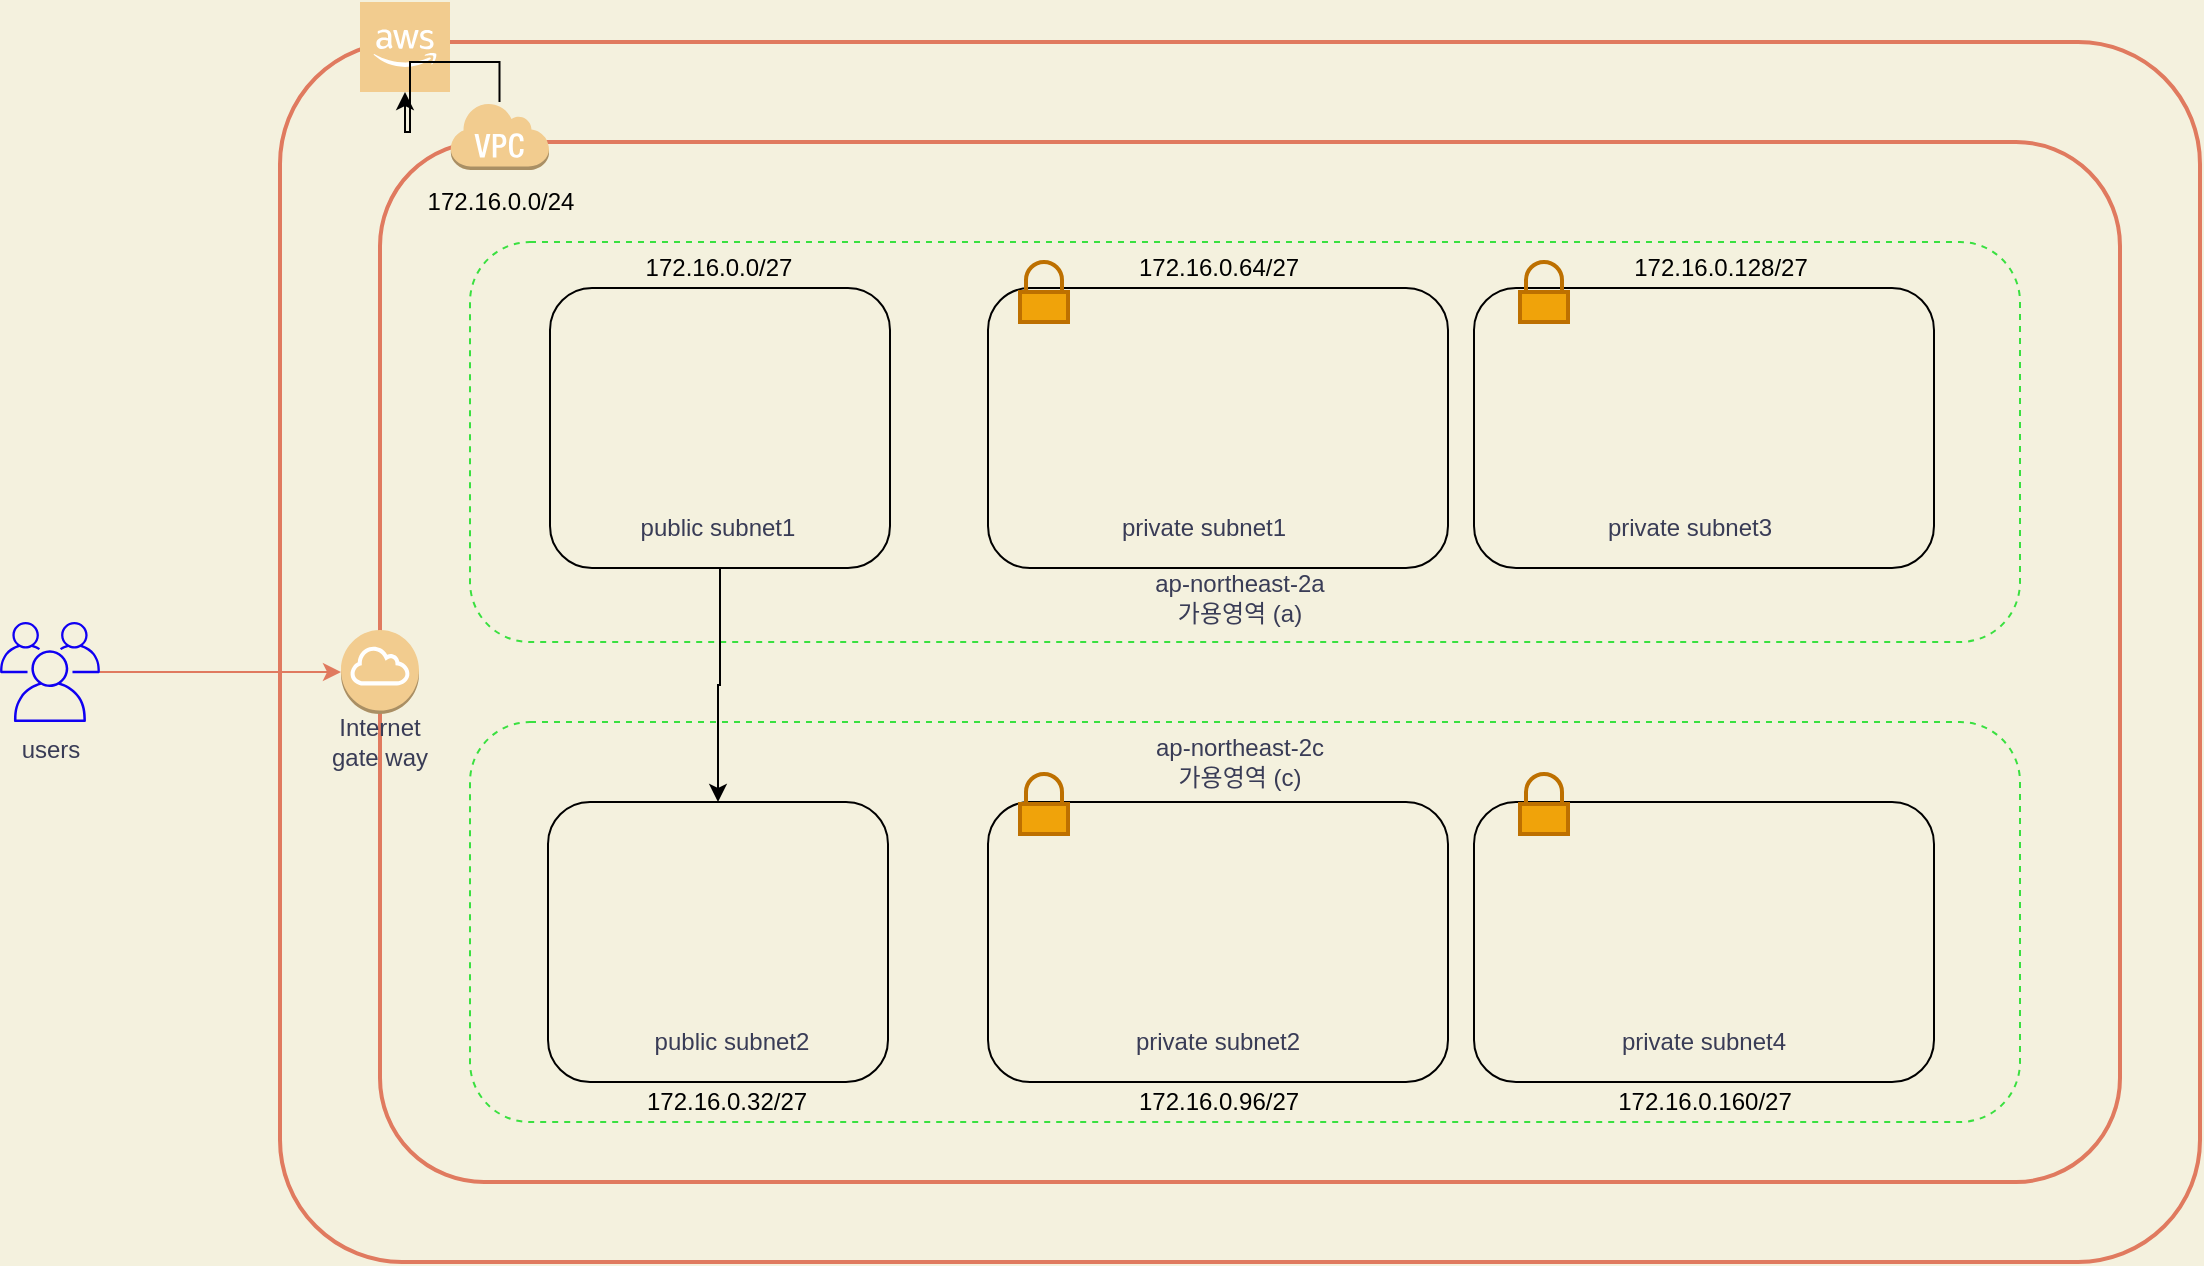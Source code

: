 <mxfile>
    <diagram id="B1QZIku5PuJIJDanYwqX" name="페이지-1">
        <mxGraphModel dx="1206" dy="764" grid="1" gridSize="10" guides="1" tooltips="1" connect="1" arrows="1" fold="1" page="1" pageScale="1" pageWidth="827" pageHeight="1169" background="#F4F1DE" math="0" shadow="0">
            <root>
                <mxCell id="0"/>
                <mxCell id="1" parent="0"/>
                <mxCell id="9" value="" style="arcSize=10;dashed=0;fillColor=none;strokeWidth=2;rounded=1;strokeColor=#E07A5F;fontColor=#393C56;" parent="1" vertex="1">
                    <mxGeometry x="380" y="180" width="960" height="610" as="geometry"/>
                </mxCell>
                <mxCell id="13" value="" style="arcSize=10;dashed=0;fillColor=none;strokeWidth=2;rounded=1;strokeColor=#E07A5F;fontColor=#393C56;" parent="1" vertex="1">
                    <mxGeometry x="430" y="230" width="870" height="520" as="geometry"/>
                </mxCell>
                <mxCell id="19" value="" style="whiteSpace=wrap;html=1;dashed=1;fillColor=none;rounded=1;fontColor=#393C56;strokeColor=#3AE040;" parent="1" vertex="1">
                    <mxGeometry x="475" y="520" width="775" height="200" as="geometry"/>
                </mxCell>
                <mxCell id="38" value="" style="rounded=1;whiteSpace=wrap;html=1;sketch=0;fontColor=#393C56;fillColor=none;strokeColor=#000000;" vertex="1" parent="1">
                    <mxGeometry x="977" y="560" width="230" height="140" as="geometry"/>
                </mxCell>
                <mxCell id="34" value="" style="rounded=1;whiteSpace=wrap;html=1;sketch=0;fontColor=#393C56;fillColor=none;strokeColor=#000000;" vertex="1" parent="1">
                    <mxGeometry x="734" y="560" width="230" height="140" as="geometry"/>
                </mxCell>
                <mxCell id="16" style="edgeStyle=orthogonalEdgeStyle;orthogonalLoop=1;jettySize=auto;html=1;labelBackgroundColor=#F4F1DE;strokeColor=#E07A5F;fontColor=#393C56;" parent="1" source="5" target="6" edge="1">
                    <mxGeometry relative="1" as="geometry"/>
                </mxCell>
                <mxCell id="5" value="users" style="outlineConnect=0;strokeColor=none;dashed=0;verticalLabelPosition=bottom;verticalAlign=top;align=center;html=1;fontSize=12;fontStyle=0;aspect=fixed;shape=mxgraph.aws4.illustration_users;pointerEvents=1;rounded=1;fontColor=#393C56;fillColor=#1000F2;" parent="1" vertex="1">
                    <mxGeometry x="240" y="470" width="50" height="50" as="geometry"/>
                </mxCell>
                <mxCell id="12" value="" style="outlineConnect=0;dashed=0;verticalLabelPosition=bottom;verticalAlign=top;align=center;html=1;shape=mxgraph.aws3.cloud_2;rounded=1;fillColor=#F2CC8F;strokeColor=#E07A5F;fontColor=#393C56;" parent="1" vertex="1">
                    <mxGeometry x="420" y="160" width="45" height="45" as="geometry"/>
                </mxCell>
                <mxCell id="45" value="" style="edgeStyle=orthogonalEdgeStyle;rounded=0;orthogonalLoop=1;jettySize=auto;html=1;" edge="1" parent="1" source="7" target="12">
                    <mxGeometry relative="1" as="geometry"/>
                </mxCell>
                <mxCell id="7" value="" style="outlineConnect=0;dashed=0;verticalLabelPosition=bottom;verticalAlign=top;align=center;html=1;shape=mxgraph.aws3.virtual_private_cloud;rounded=1;fillColor=#F2CC8F;strokeColor=#E07A5F;fontColor=#393C56;" parent="1" vertex="1">
                    <mxGeometry x="465" y="210" width="49.5" height="34" as="geometry"/>
                </mxCell>
                <mxCell id="15" value="" style="group;rounded=1;fontColor=#393C56;" parent="1" vertex="1" connectable="0">
                    <mxGeometry x="360" y="474" width="140" height="66" as="geometry"/>
                </mxCell>
                <mxCell id="6" value="" style="outlineConnect=0;dashed=0;verticalLabelPosition=bottom;verticalAlign=top;align=center;html=1;shape=mxgraph.aws3.internet_gateway;rounded=1;fillColor=#F2CC8F;strokeColor=#E07A5F;fontColor=#393C56;" parent="15" vertex="1">
                    <mxGeometry x="50.5" width="39" height="42" as="geometry"/>
                </mxCell>
                <mxCell id="11" value="Internet&lt;br&gt;gate way&lt;br&gt;" style="text;html=1;strokeColor=none;fillColor=none;align=center;verticalAlign=middle;whiteSpace=wrap;rounded=1;fontColor=#393C56;" parent="15" vertex="1">
                    <mxGeometry y="46" width="140" height="20" as="geometry"/>
                </mxCell>
                <mxCell id="18" value="" style="whiteSpace=wrap;html=1;dashed=1;fillColor=none;rounded=1;fontColor=#393C56;strokeColor=#3AE040;" parent="1" vertex="1">
                    <mxGeometry x="475" y="280" width="775" height="200" as="geometry"/>
                </mxCell>
                <mxCell id="21" value="ap-northeast-2a&lt;br&gt;가용영역 (a)" style="text;html=1;strokeColor=none;fillColor=none;align=center;verticalAlign=middle;whiteSpace=wrap;rounded=0;sketch=0;fontColor=#393C56;" parent="1" vertex="1">
                    <mxGeometry x="780" y="443" width="160" height="30" as="geometry"/>
                </mxCell>
                <mxCell id="22" value="ap-northeast-2c&lt;br&gt;가용영역 (c)" style="text;html=1;strokeColor=none;fillColor=none;align=center;verticalAlign=middle;whiteSpace=wrap;rounded=0;sketch=0;fontColor=#393C56;" parent="1" vertex="1">
                    <mxGeometry x="780" y="525" width="160" height="30" as="geometry"/>
                </mxCell>
                <mxCell id="50" value="" style="edgeStyle=orthogonalEdgeStyle;rounded=0;orthogonalLoop=1;jettySize=auto;html=1;" edge="1" parent="1" source="23" target="25">
                    <mxGeometry relative="1" as="geometry"/>
                </mxCell>
                <mxCell id="23" value="" style="rounded=1;whiteSpace=wrap;html=1;sketch=0;fontColor=#393C56;fillColor=none;strokeColor=#000000;" parent="1" vertex="1">
                    <mxGeometry x="515" y="303" width="170" height="140" as="geometry"/>
                </mxCell>
                <mxCell id="24" value="public subnet1" style="text;html=1;strokeColor=none;fillColor=none;align=center;verticalAlign=middle;whiteSpace=wrap;rounded=0;sketch=0;fontColor=#393C56;" parent="1" vertex="1">
                    <mxGeometry x="549" y="413" width="100" height="20" as="geometry"/>
                </mxCell>
                <mxCell id="25" value="" style="rounded=1;whiteSpace=wrap;html=1;sketch=0;fontColor=#393C56;fillColor=none;strokeColor=#000000;" parent="1" vertex="1">
                    <mxGeometry x="514" y="560" width="170" height="140" as="geometry"/>
                </mxCell>
                <mxCell id="26" value="public subnet2" style="text;html=1;strokeColor=none;fillColor=none;align=center;verticalAlign=middle;whiteSpace=wrap;rounded=0;sketch=0;fontColor=#393C56;" parent="1" vertex="1">
                    <mxGeometry x="556" y="670" width="100" height="20" as="geometry"/>
                </mxCell>
                <mxCell id="31" value="" style="rounded=1;whiteSpace=wrap;html=1;sketch=0;fontColor=#393C56;fillColor=none;strokeColor=#000000;" vertex="1" parent="1">
                    <mxGeometry x="734" y="303" width="230" height="140" as="geometry"/>
                </mxCell>
                <mxCell id="32" value="private subnet1" style="text;html=1;strokeColor=none;fillColor=none;align=center;verticalAlign=middle;whiteSpace=wrap;rounded=0;sketch=0;fontColor=#393C56;" vertex="1" parent="1">
                    <mxGeometry x="792" y="413" width="100" height="20" as="geometry"/>
                </mxCell>
                <mxCell id="33" value="private subnet2" style="text;html=1;strokeColor=none;fillColor=none;align=center;verticalAlign=middle;whiteSpace=wrap;rounded=0;sketch=0;fontColor=#393C56;" vertex="1" parent="1">
                    <mxGeometry x="799" y="670" width="100" height="20" as="geometry"/>
                </mxCell>
                <mxCell id="35" value="" style="rounded=1;whiteSpace=wrap;html=1;sketch=0;fontColor=#393C56;fillColor=none;strokeColor=#000000;" vertex="1" parent="1">
                    <mxGeometry x="977" y="303" width="230" height="140" as="geometry"/>
                </mxCell>
                <mxCell id="36" value="private subnet3" style="text;html=1;strokeColor=none;fillColor=none;align=center;verticalAlign=middle;whiteSpace=wrap;rounded=0;sketch=0;fontColor=#393C56;" vertex="1" parent="1">
                    <mxGeometry x="1035" y="413" width="100" height="20" as="geometry"/>
                </mxCell>
                <mxCell id="37" value="private subnet4" style="text;html=1;strokeColor=none;fillColor=none;align=center;verticalAlign=middle;whiteSpace=wrap;rounded=0;sketch=0;fontColor=#393C56;" vertex="1" parent="1">
                    <mxGeometry x="1042" y="670" width="100" height="20" as="geometry"/>
                </mxCell>
                <mxCell id="39" value="" style="html=1;verticalLabelPosition=bottom;align=center;labelBackgroundColor=#ffffff;verticalAlign=top;strokeWidth=2;strokeColor=#BD7000;shadow=0;dashed=0;shape=mxgraph.ios7.icons.locked;fillColor=#f0a30a;fontColor=#ffffff;" vertex="1" parent="1">
                    <mxGeometry x="750" y="290" width="24" height="30" as="geometry"/>
                </mxCell>
                <mxCell id="40" value="" style="html=1;verticalLabelPosition=bottom;align=center;labelBackgroundColor=#ffffff;verticalAlign=top;strokeWidth=2;strokeColor=#BD7000;shadow=0;dashed=0;shape=mxgraph.ios7.icons.locked;fillColor=#f0a30a;fontColor=#ffffff;" vertex="1" parent="1">
                    <mxGeometry x="750" y="546" width="24" height="30" as="geometry"/>
                </mxCell>
                <mxCell id="41" value="" style="html=1;verticalLabelPosition=bottom;align=center;labelBackgroundColor=#ffffff;verticalAlign=top;strokeWidth=2;strokeColor=#BD7000;shadow=0;dashed=0;shape=mxgraph.ios7.icons.locked;fillColor=#f0a30a;fontColor=#ffffff;" vertex="1" parent="1">
                    <mxGeometry x="1000" y="290" width="24" height="30" as="geometry"/>
                </mxCell>
                <mxCell id="42" value="" style="html=1;verticalLabelPosition=bottom;align=center;labelBackgroundColor=#ffffff;verticalAlign=top;strokeWidth=2;strokeColor=#BD7000;shadow=0;dashed=0;shape=mxgraph.ios7.icons.locked;fillColor=#f0a30a;fontColor=#ffffff;" vertex="1" parent="1">
                    <mxGeometry x="1000" y="546" width="24" height="30" as="geometry"/>
                </mxCell>
                <mxCell id="48" value="&lt;font color=&quot;#000000&quot;&gt;172.16.0.0/27&lt;br&gt;&lt;/font&gt;" style="text;html=1;align=center;verticalAlign=middle;resizable=0;points=[];autosize=1;" vertex="1" parent="1">
                    <mxGeometry x="554" y="283" width="90" height="20" as="geometry"/>
                </mxCell>
                <mxCell id="49" value="&lt;font color=&quot;#000000&quot;&gt;172.16.0.0/24&lt;/font&gt;" style="text;html=1;align=center;verticalAlign=middle;resizable=0;points=[];autosize=1;" vertex="1" parent="1">
                    <mxGeometry x="444.75" y="250" width="90" height="20" as="geometry"/>
                </mxCell>
                <mxCell id="51" value="&lt;font color=&quot;#000000&quot;&gt;172.16.0.32/27&lt;br&gt;&lt;/font&gt;" style="text;html=1;align=center;verticalAlign=middle;resizable=0;points=[];autosize=1;" vertex="1" parent="1">
                    <mxGeometry x="553" y="700" width="100" height="20" as="geometry"/>
                </mxCell>
                <mxCell id="52" value="&lt;font color=&quot;#000000&quot;&gt;172.16.0.64/27&lt;br&gt;&lt;/font&gt;" style="text;html=1;align=center;verticalAlign=middle;resizable=0;points=[];autosize=1;" vertex="1" parent="1">
                    <mxGeometry x="799" y="283" width="100" height="20" as="geometry"/>
                </mxCell>
                <mxCell id="53" value="&lt;font color=&quot;#000000&quot;&gt;172.16.0.96/27&lt;br&gt;&lt;/font&gt;" style="text;html=1;align=center;verticalAlign=middle;resizable=0;points=[];autosize=1;" vertex="1" parent="1">
                    <mxGeometry x="799" y="700" width="100" height="20" as="geometry"/>
                </mxCell>
                <mxCell id="54" value="&lt;font color=&quot;#000000&quot;&gt;172.16.0.160/27&lt;br&gt;&lt;/font&gt;" style="text;html=1;align=center;verticalAlign=middle;resizable=0;points=[];autosize=1;" vertex="1" parent="1">
                    <mxGeometry x="1042" y="700" width="100" height="20" as="geometry"/>
                </mxCell>
                <mxCell id="56" value="&lt;font color=&quot;#000000&quot;&gt;172.16.0.128/27&lt;br&gt;&lt;/font&gt;" style="text;html=1;align=center;verticalAlign=middle;resizable=0;points=[];autosize=1;" vertex="1" parent="1">
                    <mxGeometry x="1050" y="283" width="100" height="20" as="geometry"/>
                </mxCell>
            </root>
        </mxGraphModel>
    </diagram>
</mxfile>